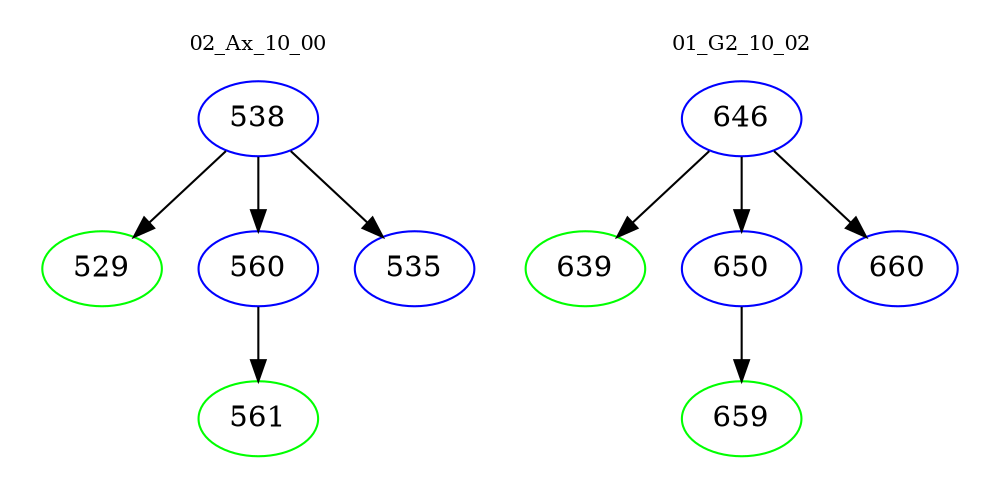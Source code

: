 digraph{
subgraph cluster_0 {
color = white
label = "02_Ax_10_00";
fontsize=10;
T0_538 [label="538", color="blue"]
T0_538 -> T0_529 [color="black"]
T0_529 [label="529", color="green"]
T0_538 -> T0_560 [color="black"]
T0_560 [label="560", color="blue"]
T0_560 -> T0_561 [color="black"]
T0_561 [label="561", color="green"]
T0_538 -> T0_535 [color="black"]
T0_535 [label="535", color="blue"]
}
subgraph cluster_1 {
color = white
label = "01_G2_10_02";
fontsize=10;
T1_646 [label="646", color="blue"]
T1_646 -> T1_639 [color="black"]
T1_639 [label="639", color="green"]
T1_646 -> T1_650 [color="black"]
T1_650 [label="650", color="blue"]
T1_650 -> T1_659 [color="black"]
T1_659 [label="659", color="green"]
T1_646 -> T1_660 [color="black"]
T1_660 [label="660", color="blue"]
}
}
